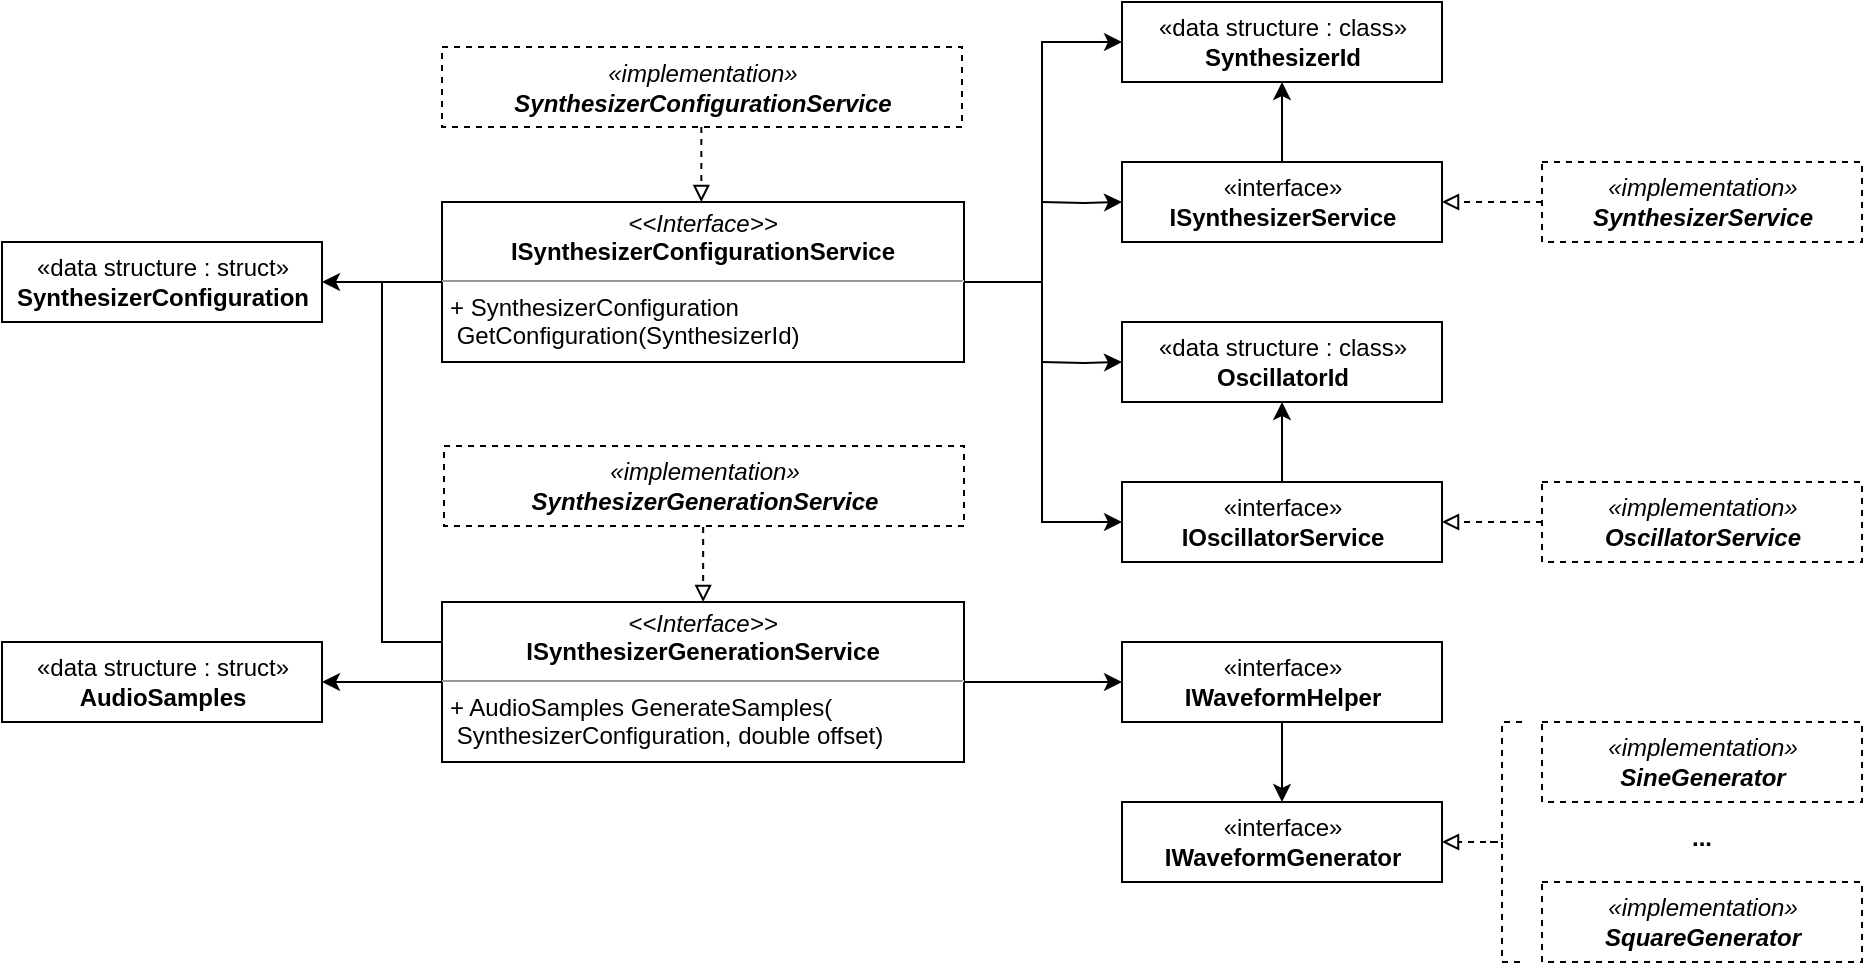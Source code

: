 <mxfile version="20.7.4" type="github">
  <diagram id="9kdKJpnWaGgN2Vk8auk0" name="Page-1">
    <mxGraphModel dx="2364" dy="657" grid="1" gridSize="10" guides="1" tooltips="1" connect="1" arrows="1" fold="1" page="1" pageScale="1" pageWidth="1169" pageHeight="827" background="#FFFFFF" math="0" shadow="0">
      <root>
        <mxCell id="0" />
        <mxCell id="1" parent="0" />
        <mxCell id="8QhAUfNBpxHzGQiZX4Sa-18" style="edgeStyle=orthogonalEdgeStyle;rounded=0;orthogonalLoop=1;jettySize=auto;html=1;entryX=0;entryY=0.5;entryDx=0;entryDy=0;labelBackgroundColor=none;fontColor=default;" parent="1" target="8QhAUfNBpxHzGQiZX4Sa-7" edge="1">
          <mxGeometry relative="1" as="geometry">
            <mxPoint x="400" y="380" as="sourcePoint" />
          </mxGeometry>
        </mxCell>
        <mxCell id="8QhAUfNBpxHzGQiZX4Sa-37" style="edgeStyle=orthogonalEdgeStyle;rounded=0;orthogonalLoop=1;jettySize=auto;html=1;exitX=0.5;exitY=0;exitDx=0;exitDy=0;entryX=0.5;entryY=1;entryDx=0;entryDy=0;labelBackgroundColor=none;fontColor=default;" parent="1" source="8QhAUfNBpxHzGQiZX4Sa-5" target="8QhAUfNBpxHzGQiZX4Sa-28" edge="1">
          <mxGeometry relative="1" as="geometry" />
        </mxCell>
        <mxCell id="mpK6e0EKIo_XVW1LsEfZ-33" style="edgeStyle=orthogonalEdgeStyle;rounded=0;orthogonalLoop=1;jettySize=auto;html=1;exitX=0;exitY=0.5;exitDx=0;exitDy=0;fontSize=12;startArrow=none;startFill=0;endArrow=classic;endFill=1;startSize=6;endSize=6;entryX=0;entryY=0.5;entryDx=0;entryDy=0;labelBackgroundColor=none;fontColor=default;" edge="1" parent="1" target="8QhAUfNBpxHzGQiZX4Sa-5">
          <mxGeometry relative="1" as="geometry">
            <mxPoint x="400" y="420" as="sourcePoint" />
            <Array as="points">
              <mxPoint x="400" y="540" />
            </Array>
          </mxGeometry>
        </mxCell>
        <mxCell id="8QhAUfNBpxHzGQiZX4Sa-5" value="«interface»&lt;br&gt;&lt;b&gt;IOscillatorService&lt;/b&gt;" style="html=1;labelBackgroundColor=none;rounded=0;" parent="1" vertex="1">
          <mxGeometry x="440" y="520" width="160" height="40" as="geometry" />
        </mxCell>
        <mxCell id="8QhAUfNBpxHzGQiZX4Sa-40" style="edgeStyle=orthogonalEdgeStyle;rounded=0;orthogonalLoop=1;jettySize=auto;html=1;exitX=0.5;exitY=0;exitDx=0;exitDy=0;entryX=0.5;entryY=1;entryDx=0;entryDy=0;labelBackgroundColor=none;fontColor=default;" parent="1" source="8QhAUfNBpxHzGQiZX4Sa-7" target="8QhAUfNBpxHzGQiZX4Sa-27" edge="1">
          <mxGeometry relative="1" as="geometry" />
        </mxCell>
        <mxCell id="8QhAUfNBpxHzGQiZX4Sa-7" value="«interface»&lt;br&gt;&lt;b&gt;ISynthesizerService&lt;/b&gt;" style="html=1;labelBackgroundColor=none;rounded=0;" parent="1" vertex="1">
          <mxGeometry x="440" y="360" width="160" height="40" as="geometry" />
        </mxCell>
        <mxCell id="8QhAUfNBpxHzGQiZX4Sa-38" style="edgeStyle=orthogonalEdgeStyle;rounded=0;orthogonalLoop=1;jettySize=auto;html=1;entryX=0;entryY=0.5;entryDx=0;entryDy=0;labelBackgroundColor=none;fontColor=default;" parent="1" target="8QhAUfNBpxHzGQiZX4Sa-28" edge="1">
          <mxGeometry relative="1" as="geometry">
            <mxPoint x="400" y="460" as="sourcePoint" />
          </mxGeometry>
        </mxCell>
        <mxCell id="8QhAUfNBpxHzGQiZX4Sa-39" style="edgeStyle=orthogonalEdgeStyle;rounded=0;orthogonalLoop=1;jettySize=auto;html=1;exitX=1;exitY=0.5;exitDx=0;exitDy=0;entryX=0;entryY=0.5;entryDx=0;entryDy=0;labelBackgroundColor=none;fontColor=default;" parent="1" source="8QhAUfNBpxHzGQiZX4Sa-24" target="8QhAUfNBpxHzGQiZX4Sa-27" edge="1">
          <mxGeometry relative="1" as="geometry">
            <Array as="points">
              <mxPoint x="400" y="420" />
              <mxPoint x="400" y="300" />
            </Array>
          </mxGeometry>
        </mxCell>
        <mxCell id="mpK6e0EKIo_XVW1LsEfZ-8" style="edgeStyle=orthogonalEdgeStyle;rounded=0;orthogonalLoop=1;jettySize=auto;html=1;exitX=0;exitY=0.5;exitDx=0;exitDy=0;entryX=1;entryY=0.5;entryDx=0;entryDy=0;labelBackgroundColor=none;fontColor=default;" edge="1" parent="1" source="8QhAUfNBpxHzGQiZX4Sa-24" target="8QhAUfNBpxHzGQiZX4Sa-29">
          <mxGeometry relative="1" as="geometry" />
        </mxCell>
        <mxCell id="8QhAUfNBpxHzGQiZX4Sa-24" value="&lt;p style=&quot;margin:0px;margin-top:4px;text-align:center;&quot;&gt;&lt;i&gt;&amp;lt;&amp;lt;Interface&amp;gt;&amp;gt;&lt;/i&gt;&lt;br&gt;&lt;b&gt;ISynthesizerConfigurationService&lt;/b&gt;&lt;/p&gt;&lt;hr size=&quot;1&quot;&gt;&lt;p style=&quot;margin:0px;margin-left:4px;&quot;&gt;+ SynthesizerConfiguration &lt;br&gt;&lt;span style=&quot;white-space: pre;&quot;&gt;	&lt;/span&gt;GetConfiguration(SynthesizerId)&lt;/p&gt;" style="verticalAlign=top;align=left;overflow=fill;fontSize=12;fontFamily=Helvetica;html=1;labelBackgroundColor=none;rounded=0;" parent="1" vertex="1">
          <mxGeometry x="100" y="380" width="261" height="80" as="geometry" />
        </mxCell>
        <mxCell id="mpK6e0EKIo_XVW1LsEfZ-6" style="edgeStyle=orthogonalEdgeStyle;rounded=0;orthogonalLoop=1;jettySize=auto;html=1;exitX=0;exitY=0.5;exitDx=0;exitDy=0;entryX=1;entryY=0.5;entryDx=0;entryDy=0;labelBackgroundColor=none;fontColor=default;" edge="1" parent="1" source="8QhAUfNBpxHzGQiZX4Sa-25" target="mpK6e0EKIo_XVW1LsEfZ-1">
          <mxGeometry relative="1" as="geometry" />
        </mxCell>
        <mxCell id="mpK6e0EKIo_XVW1LsEfZ-9" style="edgeStyle=orthogonalEdgeStyle;rounded=0;orthogonalLoop=1;jettySize=auto;html=1;exitX=0;exitY=0.25;exitDx=0;exitDy=0;endArrow=none;endFill=0;labelBackgroundColor=none;fontColor=default;" edge="1" parent="1" source="8QhAUfNBpxHzGQiZX4Sa-25">
          <mxGeometry relative="1" as="geometry">
            <mxPoint x="70" y="420" as="targetPoint" />
            <Array as="points">
              <mxPoint x="70" y="600" />
              <mxPoint x="70" y="420" />
            </Array>
          </mxGeometry>
        </mxCell>
        <mxCell id="8QhAUfNBpxHzGQiZX4Sa-25" value="&lt;p style=&quot;margin:0px;margin-top:4px;text-align:center;&quot;&gt;&lt;i&gt;&amp;lt;&amp;lt;Interface&amp;gt;&amp;gt;&lt;/i&gt;&lt;br&gt;&lt;b&gt;ISynthesizerGenerationService&lt;/b&gt;&lt;/p&gt;&lt;hr size=&quot;1&quot;&gt;&lt;p style=&quot;margin:0px;margin-left:4px;&quot;&gt;+ AudioSamples Generate&lt;span style=&quot;background-color: initial;&quot;&gt;Samples(&lt;/span&gt;&lt;/p&gt;&lt;p style=&quot;margin:0px;margin-left:4px;&quot;&gt;&lt;span style=&quot;background-color: initial;&quot;&gt;&lt;span style=&quot;white-space: pre;&quot;&gt;	&lt;/span&gt;SynthesizerConfiguration, double offset)&lt;/span&gt;&lt;/p&gt;" style="verticalAlign=top;align=left;overflow=fill;fontSize=12;fontFamily=Helvetica;html=1;labelBackgroundColor=none;rounded=0;" parent="1" vertex="1">
          <mxGeometry x="100" y="580" width="261" height="80" as="geometry" />
        </mxCell>
        <mxCell id="8QhAUfNBpxHzGQiZX4Sa-27" value="«data structure : class»&lt;br&gt;&lt;b&gt;SynthesizerId&lt;/b&gt;" style="html=1;labelBackgroundColor=none;rounded=0;" parent="1" vertex="1">
          <mxGeometry x="440" y="280" width="160" height="40" as="geometry" />
        </mxCell>
        <mxCell id="8QhAUfNBpxHzGQiZX4Sa-28" value="«data structure : class»&lt;br&gt;&lt;b&gt;OscillatorId&lt;/b&gt;" style="html=1;labelBackgroundColor=none;rounded=0;" parent="1" vertex="1">
          <mxGeometry x="440" y="440" width="160" height="40" as="geometry" />
        </mxCell>
        <mxCell id="8QhAUfNBpxHzGQiZX4Sa-29" value="«data structure : struct»&lt;br&gt;&lt;b&gt;SynthesizerConfiguration&lt;/b&gt;" style="html=1;labelBackgroundColor=none;rounded=0;" parent="1" vertex="1">
          <mxGeometry x="-120" y="400" width="160" height="40" as="geometry" />
        </mxCell>
        <mxCell id="8QhAUfNBpxHzGQiZX4Sa-41" value="«implementation»&lt;br&gt;&lt;b&gt;OscillatorService&lt;/b&gt;" style="html=1;dashed=1;fontStyle=2;labelBackgroundColor=none;rounded=0;" parent="1" vertex="1">
          <mxGeometry x="650" y="520" width="160" height="40" as="geometry" />
        </mxCell>
        <mxCell id="8QhAUfNBpxHzGQiZX4Sa-43" value="" style="endArrow=block;dashed=1;endFill=0;endSize=6;html=1;rounded=0;entryX=1;entryY=0.5;entryDx=0;entryDy=0;exitX=0;exitY=0.5;exitDx=0;exitDy=0;labelBackgroundColor=none;fontColor=default;" parent="1" source="8QhAUfNBpxHzGQiZX4Sa-41" target="8QhAUfNBpxHzGQiZX4Sa-5" edge="1">
          <mxGeometry width="160" relative="1" as="geometry">
            <mxPoint x="580" y="610" as="sourcePoint" />
            <mxPoint x="740" y="610" as="targetPoint" />
          </mxGeometry>
        </mxCell>
        <mxCell id="PZGMw8TPTIG1YA5yIezn-2" value="«implementation»&lt;br&gt;&lt;b&gt;SynthesizerService&lt;/b&gt;" style="html=1;dashed=1;fontStyle=2;labelBackgroundColor=none;rounded=0;" parent="1" vertex="1">
          <mxGeometry x="650" y="360" width="160" height="40" as="geometry" />
        </mxCell>
        <mxCell id="PZGMw8TPTIG1YA5yIezn-3" value="" style="endArrow=block;dashed=1;endFill=0;endSize=6;html=1;rounded=0;entryX=1;entryY=0.5;entryDx=0;entryDy=0;exitX=0;exitY=0.5;exitDx=0;exitDy=0;startSize=6;labelBackgroundColor=none;fontColor=default;" parent="1" source="PZGMw8TPTIG1YA5yIezn-2" target="8QhAUfNBpxHzGQiZX4Sa-7" edge="1">
          <mxGeometry width="160" relative="1" as="geometry">
            <mxPoint x="650" y="550" as="sourcePoint" />
            <mxPoint x="610" y="550" as="targetPoint" />
          </mxGeometry>
        </mxCell>
        <mxCell id="mpK6e0EKIo_XVW1LsEfZ-1" value="«data structure : struct»&lt;br&gt;&lt;b&gt;AudioSamples&lt;/b&gt;" style="html=1;labelBackgroundColor=none;rounded=0;" vertex="1" parent="1">
          <mxGeometry x="-120" y="600" width="160" height="40" as="geometry" />
        </mxCell>
        <mxCell id="mpK6e0EKIo_XVW1LsEfZ-11" value="«interface»&lt;br&gt;&lt;b&gt;IWaveformHelper&lt;/b&gt;" style="html=1;labelBackgroundColor=none;rounded=0;" vertex="1" parent="1">
          <mxGeometry x="440" y="600" width="160" height="40" as="geometry" />
        </mxCell>
        <mxCell id="mpK6e0EKIo_XVW1LsEfZ-12" value="«interface»&lt;br&gt;&lt;b&gt;IWaveformGenerator&lt;/b&gt;" style="html=1;labelBackgroundColor=none;rounded=0;" vertex="1" parent="1">
          <mxGeometry x="440" y="680" width="160" height="40" as="geometry" />
        </mxCell>
        <mxCell id="mpK6e0EKIo_XVW1LsEfZ-13" value="«implementation»&lt;br&gt;&lt;b&gt;SquareGenerator&lt;/b&gt;" style="html=1;dashed=1;fontStyle=2;labelBackgroundColor=none;rounded=0;" vertex="1" parent="1">
          <mxGeometry x="650" y="720" width="160" height="40" as="geometry" />
        </mxCell>
        <mxCell id="mpK6e0EKIo_XVW1LsEfZ-14" value="«implementation»&lt;br&gt;&lt;b&gt;SineGenerator&lt;/b&gt;" style="html=1;dashed=1;fontStyle=2;labelBackgroundColor=none;rounded=0;" vertex="1" parent="1">
          <mxGeometry x="650" y="640" width="160" height="40" as="geometry" />
        </mxCell>
        <mxCell id="mpK6e0EKIo_XVW1LsEfZ-16" value="" style="endArrow=block;dashed=1;endFill=0;endSize=6;html=1;rounded=0;entryX=1;entryY=0.5;entryDx=0;entryDy=0;exitX=0.1;exitY=0.5;exitDx=0;exitDy=0;exitPerimeter=0;labelBackgroundColor=none;fontColor=default;" edge="1" parent="1" source="mpK6e0EKIo_XVW1LsEfZ-34" target="mpK6e0EKIo_XVW1LsEfZ-12">
          <mxGeometry width="160" relative="1" as="geometry">
            <mxPoint x="600" y="810" as="sourcePoint" />
            <mxPoint x="610" y="710" as="targetPoint" />
            <Array as="points" />
          </mxGeometry>
        </mxCell>
        <mxCell id="mpK6e0EKIo_XVW1LsEfZ-18" value="..." style="text;html=1;strokeColor=none;fillColor=none;align=center;verticalAlign=middle;whiteSpace=wrap;rounded=0;fontStyle=1;labelBackgroundColor=none;" vertex="1" parent="1">
          <mxGeometry x="700" y="685" width="60" height="25" as="geometry" />
        </mxCell>
        <mxCell id="mpK6e0EKIo_XVW1LsEfZ-19" value="" style="endArrow=classic;html=1;endSize=6;startArrow=none;startSize=10;startFill=0;edgeStyle=orthogonalEdgeStyle;rounded=0;entryX=0.5;entryY=0;entryDx=0;entryDy=0;exitX=0.5;exitY=1;exitDx=0;exitDy=0;endFill=1;labelBackgroundColor=none;fontColor=default;" edge="1" parent="1" source="mpK6e0EKIo_XVW1LsEfZ-11" target="mpK6e0EKIo_XVW1LsEfZ-12">
          <mxGeometry relative="1" as="geometry">
            <mxPoint x="660" y="720" as="sourcePoint" />
            <mxPoint x="520" y="680" as="targetPoint" />
          </mxGeometry>
        </mxCell>
        <mxCell id="mpK6e0EKIo_XVW1LsEfZ-23" style="edgeStyle=orthogonalEdgeStyle;rounded=0;orthogonalLoop=1;jettySize=auto;html=1;exitX=1;exitY=0.5;exitDx=0;exitDy=0;entryX=0;entryY=0.5;entryDx=0;entryDy=0;labelBackgroundColor=none;fontColor=default;" edge="1" parent="1" source="8QhAUfNBpxHzGQiZX4Sa-25" target="mpK6e0EKIo_XVW1LsEfZ-11">
          <mxGeometry relative="1" as="geometry">
            <mxPoint x="50" y="630" as="sourcePoint" />
            <mxPoint x="110" y="630" as="targetPoint" />
          </mxGeometry>
        </mxCell>
        <mxCell id="mpK6e0EKIo_XVW1LsEfZ-25" value="«implementation»&lt;br&gt;&lt;b style=&quot;border-color: var(--border-color);&quot;&gt;SynthesizerConfigurationService&lt;/b&gt;" style="html=1;dashed=1;fontStyle=2;labelBackgroundColor=none;rounded=0;" vertex="1" parent="1">
          <mxGeometry x="100" y="302.5" width="260" height="40" as="geometry" />
        </mxCell>
        <mxCell id="mpK6e0EKIo_XVW1LsEfZ-29" value="" style="endArrow=block;dashed=1;endFill=0;endSize=6;html=1;rounded=0;entryX=0.5;entryY=1;entryDx=0;entryDy=0;exitX=0.5;exitY=0;exitDx=0;exitDy=0;startSize=6;labelBackgroundColor=none;fontColor=default;" edge="1" parent="1">
          <mxGeometry width="160" relative="1" as="geometry">
            <mxPoint x="230.58" y="542.5" as="sourcePoint" />
            <mxPoint x="230.58" y="580" as="targetPoint" />
          </mxGeometry>
        </mxCell>
        <mxCell id="mpK6e0EKIo_XVW1LsEfZ-30" value="«implementation»&lt;br&gt;&lt;b style=&quot;border-color: var(--border-color);&quot;&gt;SynthesizerGenerationService&lt;/b&gt;" style="html=1;dashed=1;fontStyle=2;labelBackgroundColor=none;rounded=0;" vertex="1" parent="1">
          <mxGeometry x="101" y="502" width="260" height="40" as="geometry" />
        </mxCell>
        <mxCell id="mpK6e0EKIo_XVW1LsEfZ-32" value="" style="endArrow=block;dashed=1;endFill=0;endSize=6;html=1;rounded=0;entryX=0.5;entryY=1;entryDx=0;entryDy=0;exitX=0.5;exitY=0;exitDx=0;exitDy=0;startSize=6;labelBackgroundColor=none;fontColor=default;" edge="1" parent="1">
          <mxGeometry x="-1" y="-203" width="160" relative="1" as="geometry">
            <mxPoint x="229.66" y="342.5" as="sourcePoint" />
            <mxPoint x="229.66" y="380" as="targetPoint" />
            <mxPoint x="202" y="-202" as="offset" />
          </mxGeometry>
        </mxCell>
        <mxCell id="mpK6e0EKIo_XVW1LsEfZ-34" value="" style="shape=curlyBracket;whiteSpace=wrap;html=1;rounded=0;labelPosition=left;verticalLabelPosition=middle;align=right;verticalAlign=middle;fontSize=12;dashed=1;labelBackgroundColor=none;" vertex="1" parent="1">
          <mxGeometry x="620" y="640" width="20" height="120" as="geometry" />
        </mxCell>
      </root>
    </mxGraphModel>
  </diagram>
</mxfile>
